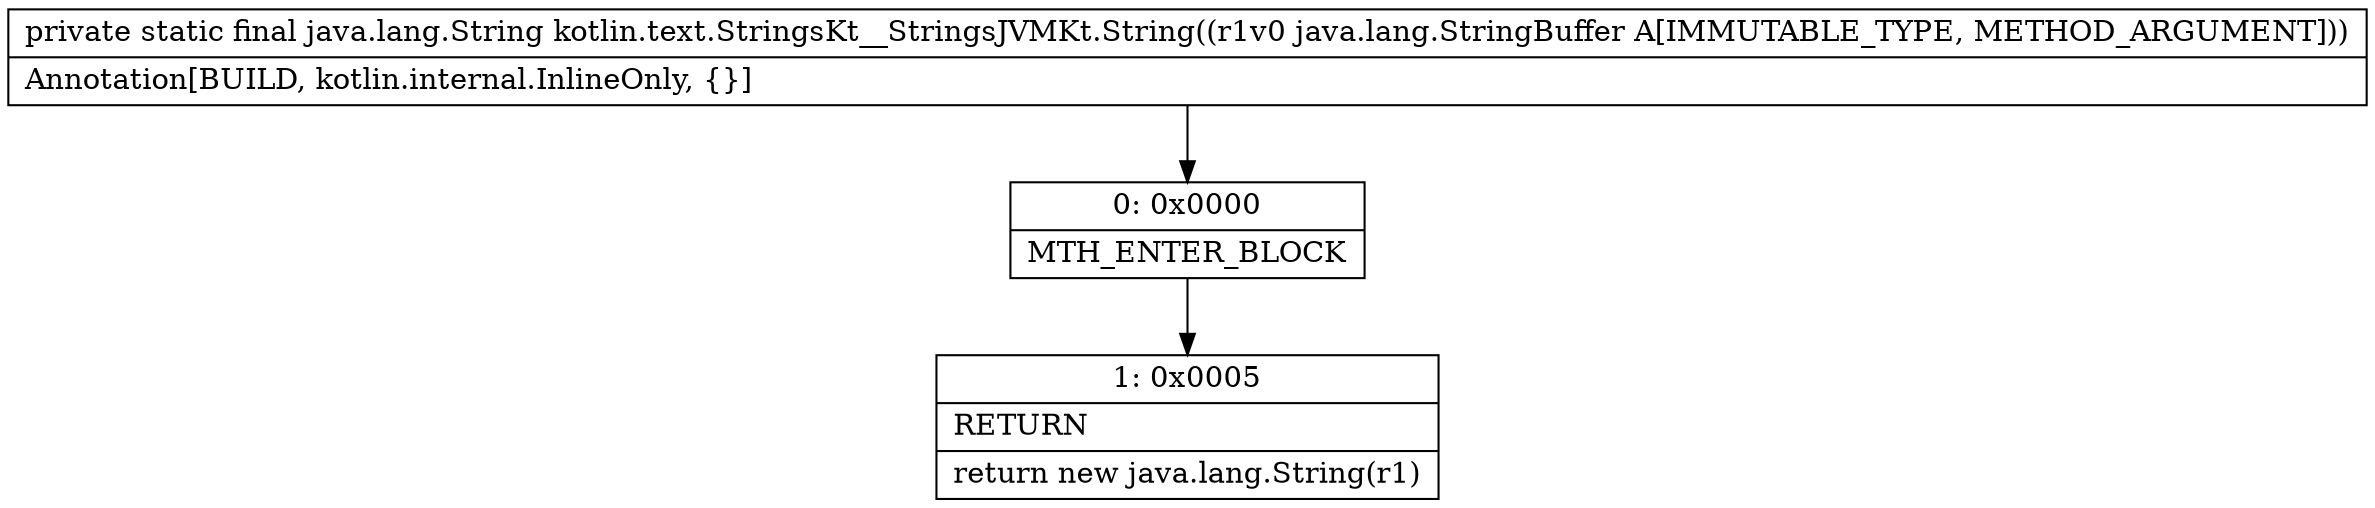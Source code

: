 digraph "CFG forkotlin.text.StringsKt__StringsJVMKt.String(Ljava\/lang\/StringBuffer;)Ljava\/lang\/String;" {
Node_0 [shape=record,label="{0\:\ 0x0000|MTH_ENTER_BLOCK\l}"];
Node_1 [shape=record,label="{1\:\ 0x0005|RETURN\l|return new java.lang.String(r1)\l}"];
MethodNode[shape=record,label="{private static final java.lang.String kotlin.text.StringsKt__StringsJVMKt.String((r1v0 java.lang.StringBuffer A[IMMUTABLE_TYPE, METHOD_ARGUMENT]))  | Annotation[BUILD, kotlin.internal.InlineOnly, \{\}]\l}"];
MethodNode -> Node_0;
Node_0 -> Node_1;
}

